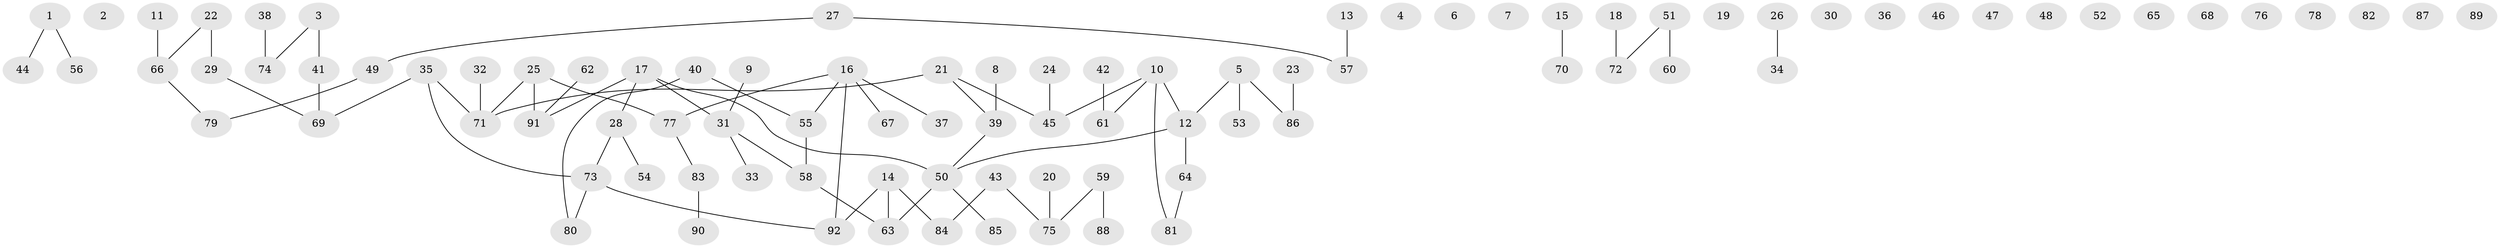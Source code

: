 // coarse degree distribution, {9: 0.04, 2: 0.36, 5: 0.08, 4: 0.08, 3: 0.08, 1: 0.36}
// Generated by graph-tools (version 1.1) at 2025/48/03/04/25 22:48:25]
// undirected, 92 vertices, 78 edges
graph export_dot {
  node [color=gray90,style=filled];
  1;
  2;
  3;
  4;
  5;
  6;
  7;
  8;
  9;
  10;
  11;
  12;
  13;
  14;
  15;
  16;
  17;
  18;
  19;
  20;
  21;
  22;
  23;
  24;
  25;
  26;
  27;
  28;
  29;
  30;
  31;
  32;
  33;
  34;
  35;
  36;
  37;
  38;
  39;
  40;
  41;
  42;
  43;
  44;
  45;
  46;
  47;
  48;
  49;
  50;
  51;
  52;
  53;
  54;
  55;
  56;
  57;
  58;
  59;
  60;
  61;
  62;
  63;
  64;
  65;
  66;
  67;
  68;
  69;
  70;
  71;
  72;
  73;
  74;
  75;
  76;
  77;
  78;
  79;
  80;
  81;
  82;
  83;
  84;
  85;
  86;
  87;
  88;
  89;
  90;
  91;
  92;
  1 -- 44;
  1 -- 56;
  3 -- 41;
  3 -- 74;
  5 -- 12;
  5 -- 53;
  5 -- 86;
  8 -- 39;
  9 -- 31;
  10 -- 12;
  10 -- 45;
  10 -- 61;
  10 -- 81;
  11 -- 66;
  12 -- 50;
  12 -- 64;
  13 -- 57;
  14 -- 63;
  14 -- 84;
  14 -- 92;
  15 -- 70;
  16 -- 37;
  16 -- 55;
  16 -- 67;
  16 -- 77;
  16 -- 92;
  17 -- 28;
  17 -- 31;
  17 -- 50;
  17 -- 91;
  18 -- 72;
  20 -- 75;
  21 -- 39;
  21 -- 45;
  21 -- 71;
  22 -- 29;
  22 -- 66;
  23 -- 86;
  24 -- 45;
  25 -- 71;
  25 -- 77;
  25 -- 91;
  26 -- 34;
  27 -- 49;
  27 -- 57;
  28 -- 54;
  28 -- 73;
  29 -- 69;
  31 -- 33;
  31 -- 58;
  32 -- 71;
  35 -- 69;
  35 -- 71;
  35 -- 73;
  38 -- 74;
  39 -- 50;
  40 -- 55;
  40 -- 80;
  41 -- 69;
  42 -- 61;
  43 -- 75;
  43 -- 84;
  49 -- 79;
  50 -- 63;
  50 -- 85;
  51 -- 60;
  51 -- 72;
  55 -- 58;
  58 -- 63;
  59 -- 75;
  59 -- 88;
  62 -- 91;
  64 -- 81;
  66 -- 79;
  73 -- 80;
  73 -- 92;
  77 -- 83;
  83 -- 90;
}
